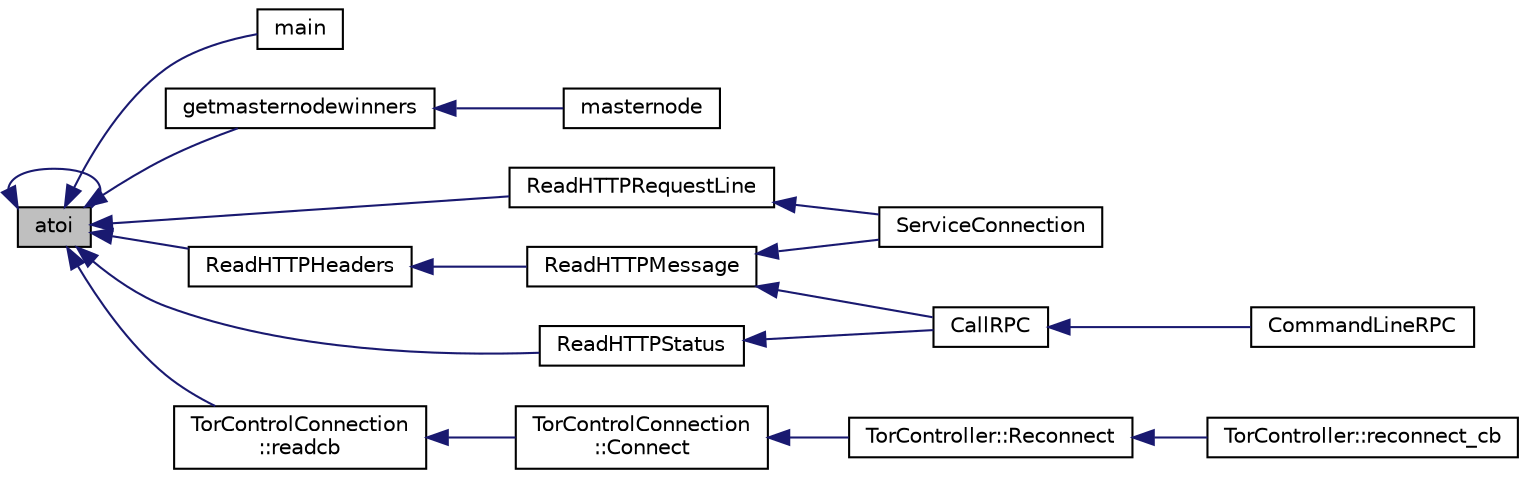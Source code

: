 digraph "atoi"
{
  edge [fontname="Helvetica",fontsize="10",labelfontname="Helvetica",labelfontsize="10"];
  node [fontname="Helvetica",fontsize="10",shape=record];
  rankdir="LR";
  Node2 [label="atoi",height=0.2,width=0.4,color="black", fillcolor="grey75", style="filled", fontcolor="black"];
  Node2 -> Node3 [dir="back",color="midnightblue",fontsize="10",style="solid",fontname="Helvetica"];
  Node3 [label="main",height=0.2,width=0.4,color="black", fillcolor="white", style="filled",URL="$paramgen_8cpp.html#a3c04138a5bfe5d72780bb7e82a18e627"];
  Node2 -> Node4 [dir="back",color="midnightblue",fontsize="10",style="solid",fontname="Helvetica"];
  Node4 [label="getmasternodewinners",height=0.2,width=0.4,color="black", fillcolor="white", style="filled",URL="$rpcmasternode_8cpp.html#a35582999650d0aa49b5d99299ea6770f"];
  Node4 -> Node5 [dir="back",color="midnightblue",fontsize="10",style="solid",fontname="Helvetica"];
  Node5 [label="masternode",height=0.2,width=0.4,color="black", fillcolor="white", style="filled",URL="$rpcmasternode_8cpp.html#a30609e443aeb47c29ed0878d16b1b5e1"];
  Node2 -> Node6 [dir="back",color="midnightblue",fontsize="10",style="solid",fontname="Helvetica"];
  Node6 [label="ReadHTTPRequestLine",height=0.2,width=0.4,color="black", fillcolor="white", style="filled",URL="$rpcprotocol_8cpp.html#add578b3fb095706a7a78d265fa97d8d0"];
  Node6 -> Node7 [dir="back",color="midnightblue",fontsize="10",style="solid",fontname="Helvetica"];
  Node7 [label="ServiceConnection",height=0.2,width=0.4,color="black", fillcolor="white", style="filled",URL="$rpcserver_8cpp.html#adda5af922ba2f27c9f6219394d3c4f4c"];
  Node2 -> Node8 [dir="back",color="midnightblue",fontsize="10",style="solid",fontname="Helvetica"];
  Node8 [label="ReadHTTPStatus",height=0.2,width=0.4,color="black", fillcolor="white", style="filled",URL="$rpcprotocol_8h.html#af615c564cc7794d255e5adfacade4066"];
  Node8 -> Node9 [dir="back",color="midnightblue",fontsize="10",style="solid",fontname="Helvetica"];
  Node9 [label="CallRPC",height=0.2,width=0.4,color="black", fillcolor="white", style="filled",URL="$divx-cli_8cpp.html#ae0b4394f271db49671cf894dbe94c484"];
  Node9 -> Node10 [dir="back",color="midnightblue",fontsize="10",style="solid",fontname="Helvetica"];
  Node10 [label="CommandLineRPC",height=0.2,width=0.4,color="black", fillcolor="white", style="filled",URL="$divx-cli_8cpp.html#a4ee23259648a971c9c05aeff8b545a6d"];
  Node2 -> Node11 [dir="back",color="midnightblue",fontsize="10",style="solid",fontname="Helvetica"];
  Node11 [label="ReadHTTPHeaders",height=0.2,width=0.4,color="black", fillcolor="white", style="filled",URL="$rpcprotocol_8cpp.html#adfa1ef30dd1e00dcbecff15e1161e369"];
  Node11 -> Node12 [dir="back",color="midnightblue",fontsize="10",style="solid",fontname="Helvetica"];
  Node12 [label="ReadHTTPMessage",height=0.2,width=0.4,color="black", fillcolor="white", style="filled",URL="$rpcprotocol_8cpp.html#a04ef20cccddfd1505806982c3c232325"];
  Node12 -> Node9 [dir="back",color="midnightblue",fontsize="10",style="solid",fontname="Helvetica"];
  Node12 -> Node7 [dir="back",color="midnightblue",fontsize="10",style="solid",fontname="Helvetica"];
  Node2 -> Node13 [dir="back",color="midnightblue",fontsize="10",style="solid",fontname="Helvetica"];
  Node13 [label="TorControlConnection\l::readcb",height=0.2,width=0.4,color="black", fillcolor="white", style="filled",URL="$class_tor_control_connection.html#a7d7e2393f19cb41c32223def3df769ea",tooltip="Libevent handlers: internal. "];
  Node13 -> Node14 [dir="back",color="midnightblue",fontsize="10",style="solid",fontname="Helvetica"];
  Node14 [label="TorControlConnection\l::Connect",height=0.2,width=0.4,color="black", fillcolor="white", style="filled",URL="$class_tor_control_connection.html#a36b6359caf9a304efe310b9b7141a939",tooltip="Connect to a Tor control port. "];
  Node14 -> Node15 [dir="back",color="midnightblue",fontsize="10",style="solid",fontname="Helvetica"];
  Node15 [label="TorController::Reconnect",height=0.2,width=0.4,color="black", fillcolor="white", style="filled",URL="$class_tor_controller.html#ae5d4304836fce79574ec540c5ada8269",tooltip="Reconnect, after getting disconnected. "];
  Node15 -> Node16 [dir="back",color="midnightblue",fontsize="10",style="solid",fontname="Helvetica"];
  Node16 [label="TorController::reconnect_cb",height=0.2,width=0.4,color="black", fillcolor="white", style="filled",URL="$class_tor_controller.html#a2fa9614b4fa0e24c57f443b3c56f835c",tooltip="Callback for reconnect timer. "];
  Node2 -> Node2 [dir="back",color="midnightblue",fontsize="10",style="solid",fontname="Helvetica"];
}
